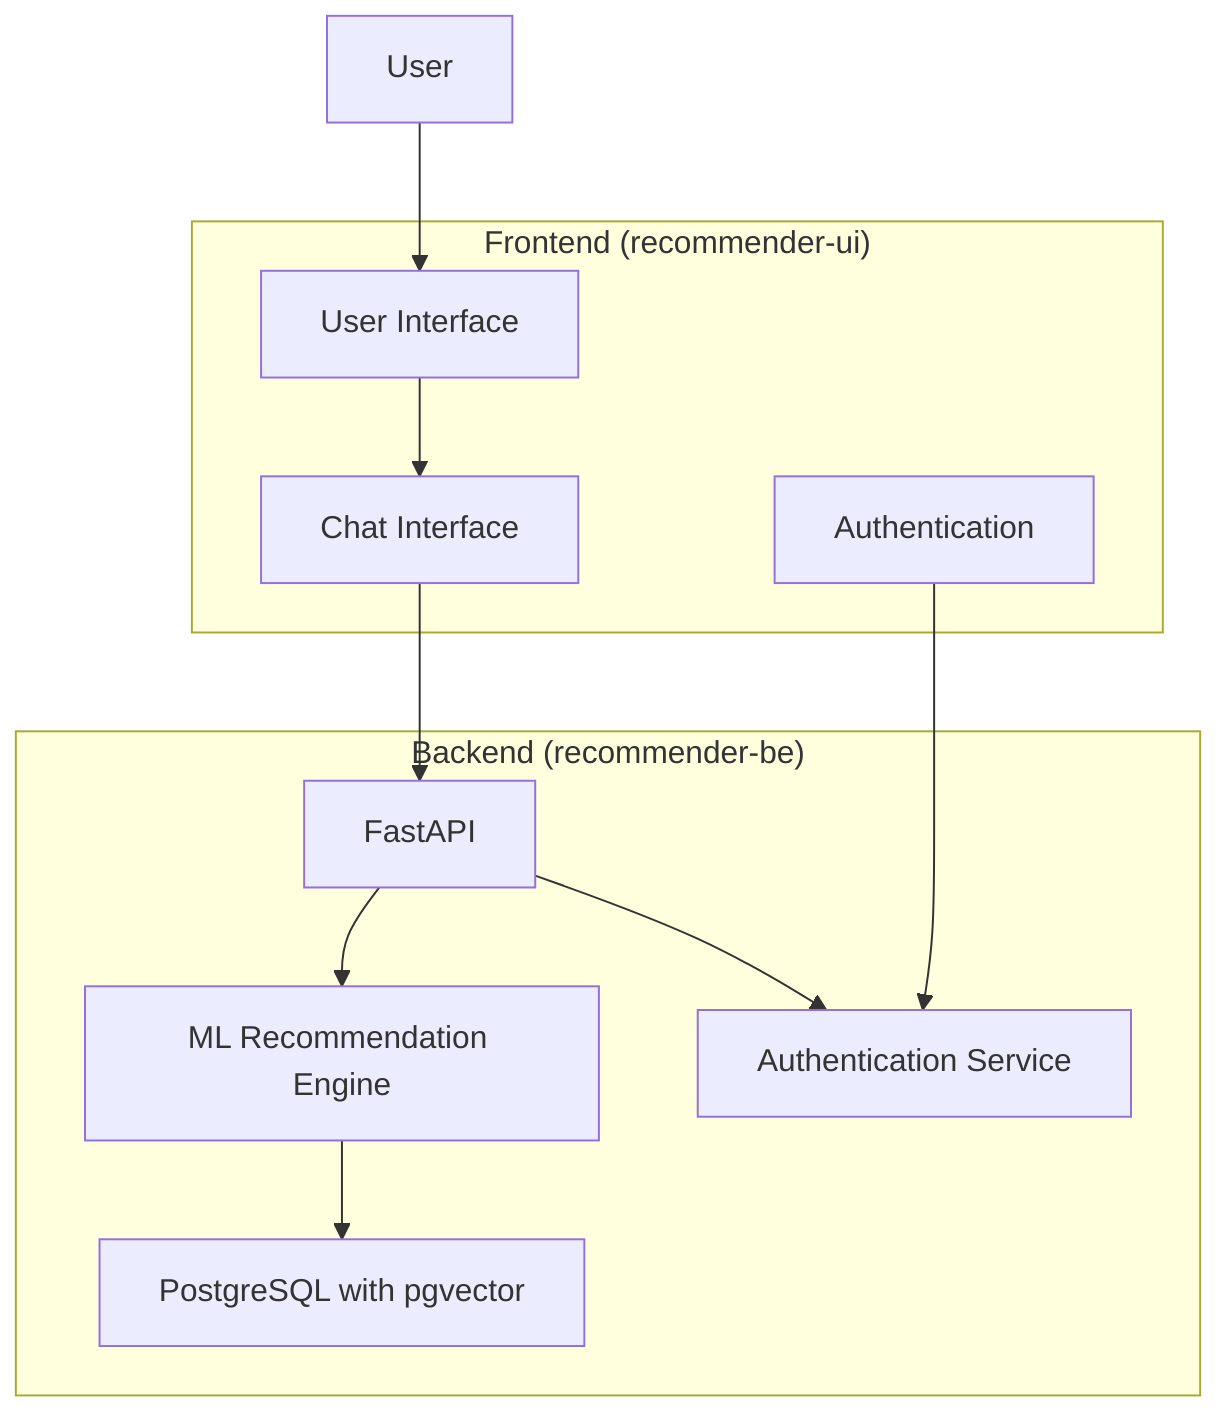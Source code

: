 flowchart TB
    subgraph Frontend ["Frontend (recommender-ui)"]
        UI[User Interface]
        Chat[Chat Interface]
        Auth[Authentication]
    end

    subgraph Backend ["Backend (recommender-be)"]
        API[FastAPI]
        ML[ML Recommendation Engine]
        DB[PostgreSQL with pgvector]
        Auth2[Authentication Service]
    end

    User --> UI
    UI --> Chat
    Chat --> API
    API --> ML
    ML --> DB
    API --> Auth2
    Auth --> Auth2